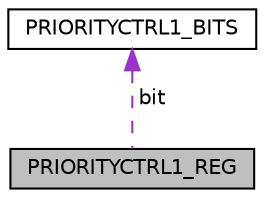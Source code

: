 digraph "PRIORITYCTRL1_REG"
{
  edge [fontname="Helvetica",fontsize="10",labelfontname="Helvetica",labelfontsize="10"];
  node [fontname="Helvetica",fontsize="10",shape=record];
  Node1 [label="PRIORITYCTRL1_REG",height=0.2,width=0.4,color="black", fillcolor="grey75", style="filled", fontcolor="black"];
  Node2 -> Node1 [dir="back",color="darkorchid3",fontsize="10",style="dashed",label=" bit" ];
  Node2 [label="PRIORITYCTRL1_BITS",height=0.2,width=0.4,color="black", fillcolor="white", style="filled",URL="$struct_p_r_i_o_r_i_t_y_c_t_r_l1___b_i_t_s.html"];
}
